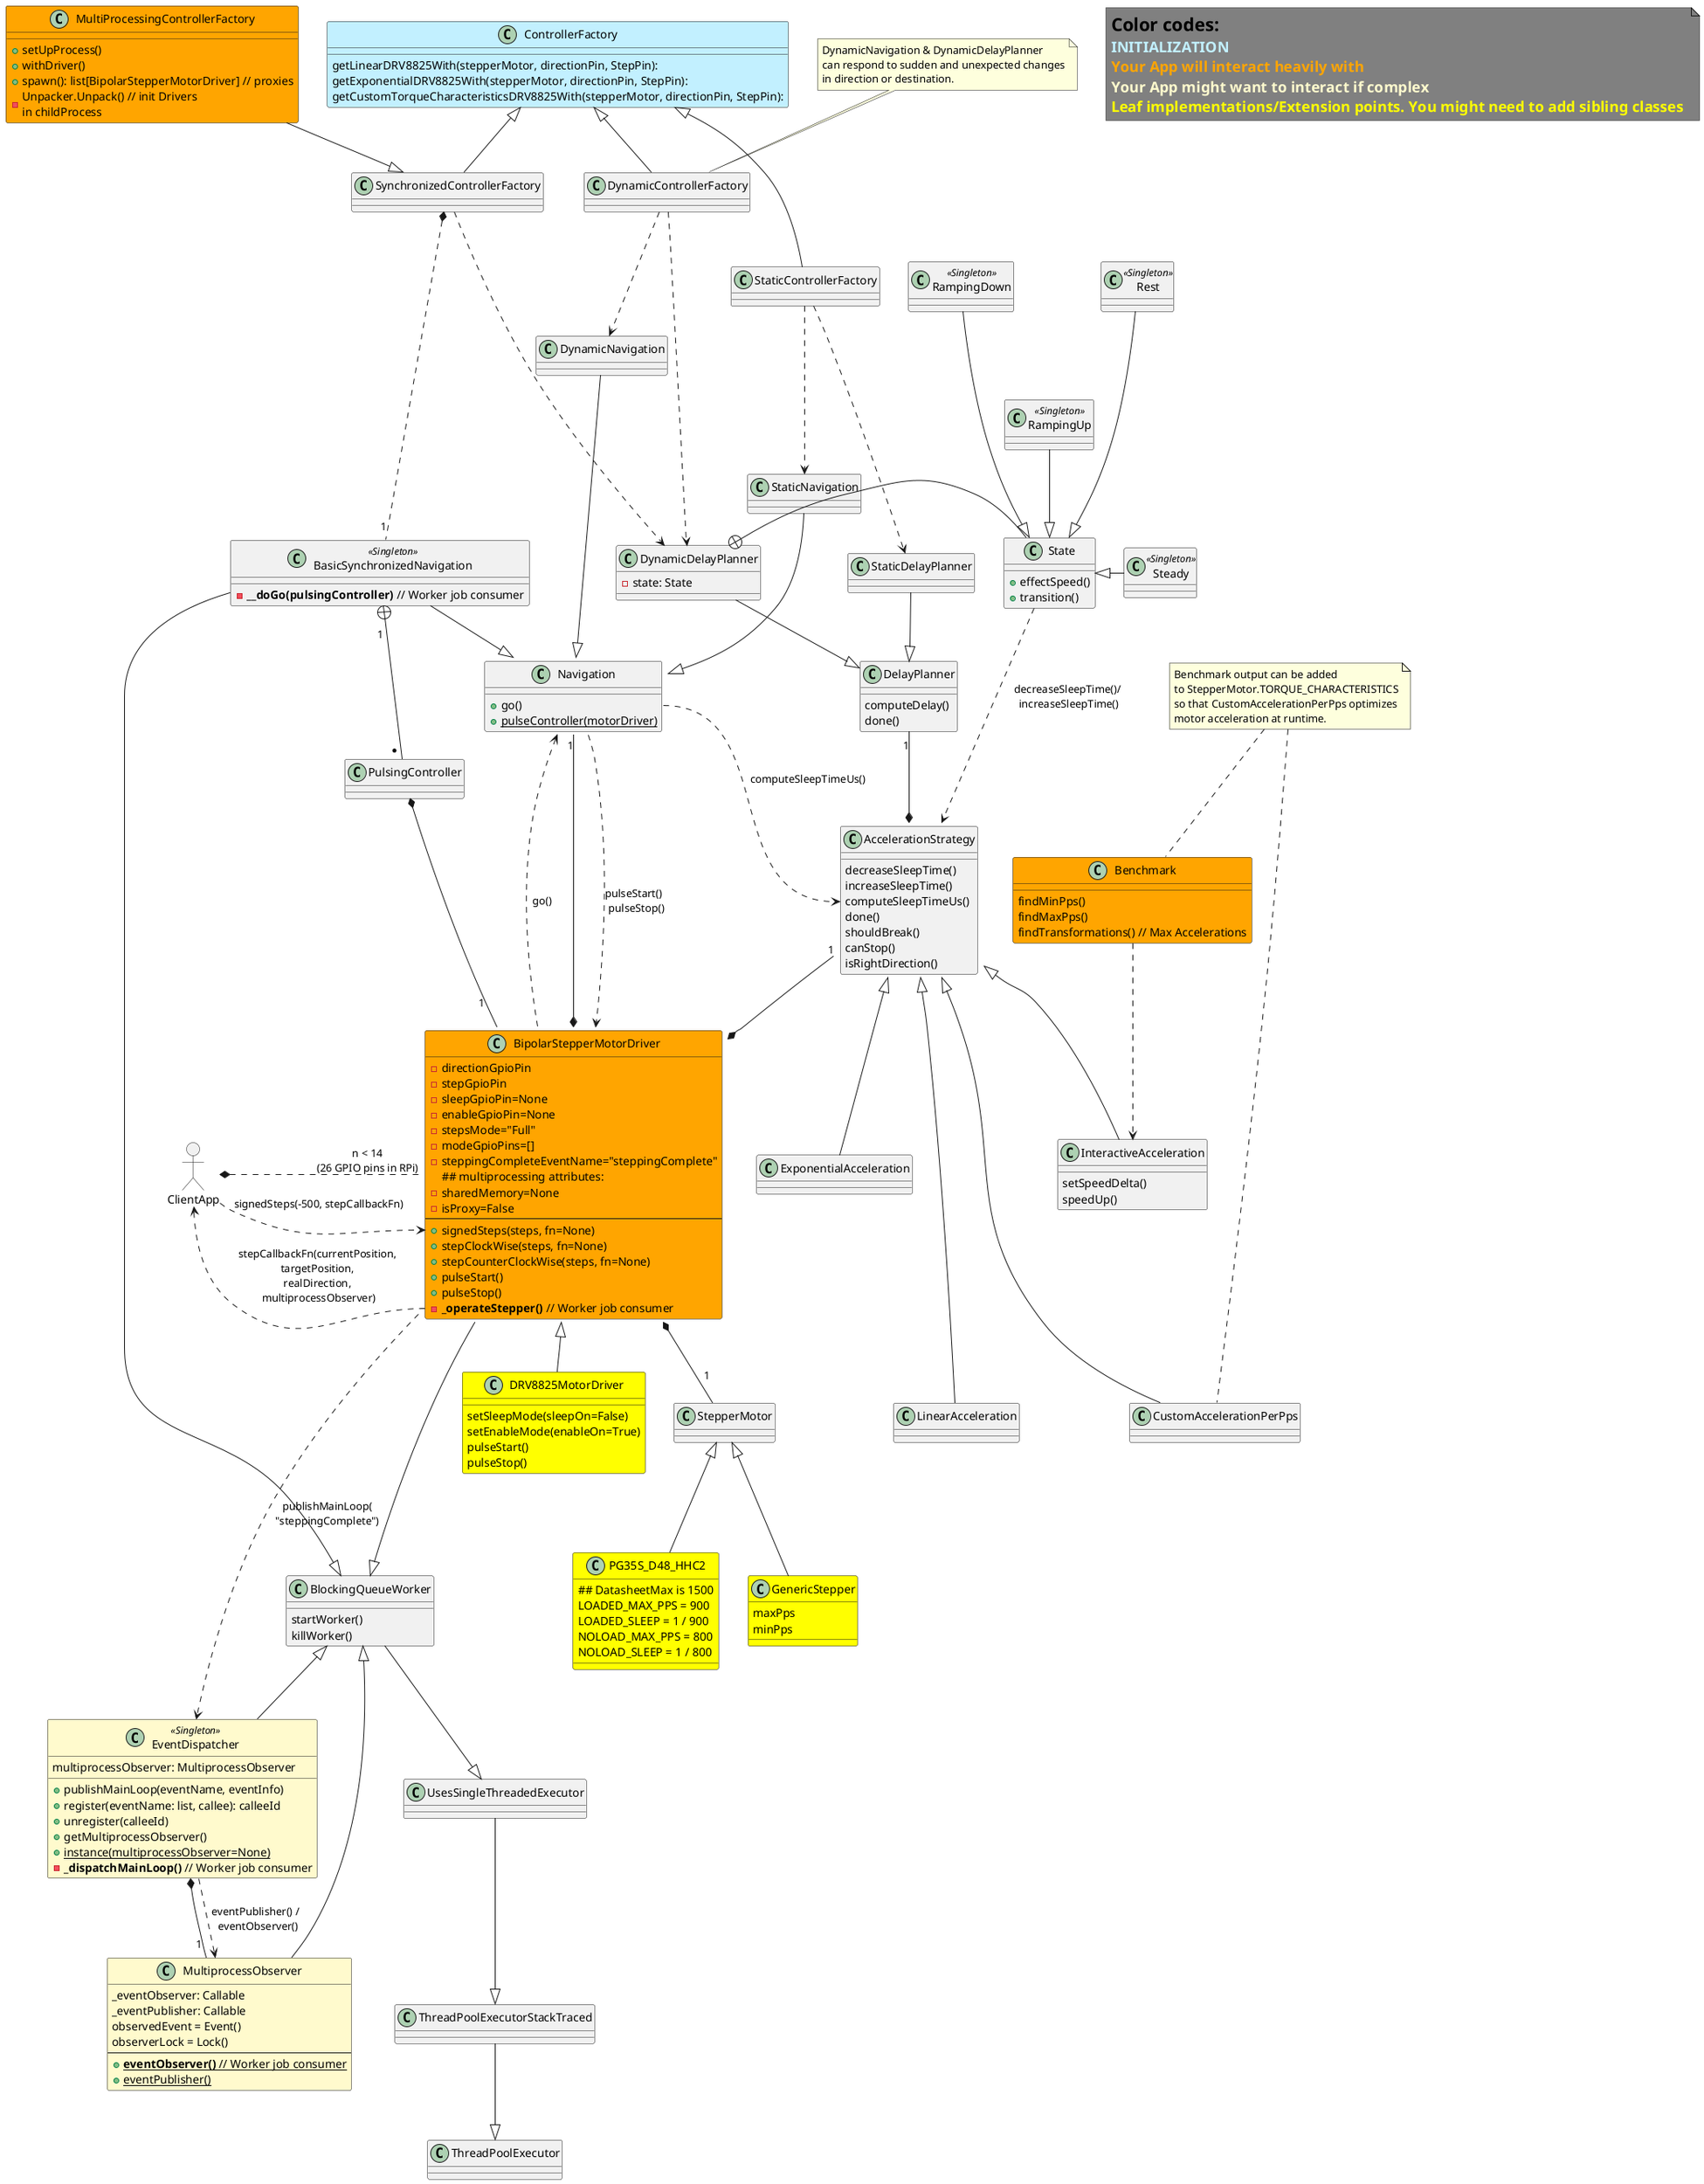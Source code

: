 @startuml

note as N3  #grey
<size:22>**Color codes:**
<size:18><color APPLICATION >**INITIALIZATION** </color>
<size:18><color orange >**Your App will interact heavily with** </color>
<size:18><color LemonChiffon >**Your App might want to interact if complex** </color>
<size:18><color yellow >**Leaf implementations/Extension points. You might need to add sibling classes** </color>
end note

class BlockingQueueWorker {
    startWorker()
    killWorker()
}

class EventDispatcher <<Singleton>> #LemonChiffon {
multiprocessObserver: MultiprocessObserver
+ publishMainLoop(eventName, eventInfo)
+ register(eventName: list, callee): calleeId
+ unregister(calleeId)
+ getMultiprocessObserver()
+ {static} instance(multiprocessObserver=None)
- **_dispatchMainLoop()** // Worker job consumer
}

class MultiprocessObserver #LemonChiffon {
_eventObserver: Callable
_eventPublisher: Callable
observedEvent = Event()
observerLock = Lock()
--
+ {static} **eventObserver()** // Worker job consumer
+ {static} eventPublisher()
}
class UsesSingleThreadedExecutor
class ThreadPoolExecutorStackTraced

class ControllerFactory #APPLICATION {
    getLinearDRV8825With(stepperMotor, directionPin, StepPin):
    getExponentialDRV8825With(stepperMotor, directionPin, StepPin):
    getCustomTorqueCharacteristicsDRV8825With(stepperMotor, directionPin, StepPin):
}
class StaticControllerFactory
class DynamicControllerFactory
class MultiProcessingControllerFactory #Orange {
    +setUpProcess()
    +withDriver()
    +spawn(): list[BipolarStepperMotorDriver] // proxies
    -Unpacker.Unpack() // init Drivers \nin childProcess
}

class Navigation {
+ go()
+ {static} pulseController(motorDriver)
}
class StaticNavigation
class DynamicNavigation
class BasicSynchronizedNavigation <<Singleton>> {
- **__doGo(pulsingController)** // Worker job consumer
}

class Benchmark #Orange {
findMinPps()
findMaxPps()
findTransformations() // Max Accelerations
}

class BipolarStepperMotorDriver #Orange{
     - directionGpioPin
     - stepGpioPin
     - sleepGpioPin=None
     - enableGpioPin=None
     - stepsMode="Full"
     - modeGpioPins=[]
     - steppingCompleteEventName="steppingComplete"
     ## multiprocessing attributes:
     - sharedMemory=None
     - isProxy=False
     --
    + signedSteps(steps, fn=None)
    + stepClockWise(steps, fn=None)
    + stepCounterClockWise(steps, fn=None)
    + pulseStart()
    + pulseStop()
    - **_operateStepper()** // Worker job consumer
}

class DRV8825MotorDriver #Yellow {
setSleepMode(sleepOn=False)
setEnableMode(enableOn=True)
pulseStart()
pulseStop()
}

class StepperMotor
class PG35S_D48_HHC2 #Yellow {
    ## DatasheetMax is 1500
    LOADED_MAX_PPS = 900
    LOADED_SLEEP = 1 / 900
    NOLOAD_MAX_PPS = 800
    NOLOAD_SLEEP = 1 / 800
}

class GenericStepper #Yellow {
maxPps
minPps
}

class AccelerationStrategy {
    decreaseSleepTime()
    increaseSleepTime()
    computeSleepTimeUs()
    done()
    shouldBreak()
    canStop()
    isRightDirection()
}

class LinearAcceleration
class ExponentialAcceleration
class CustomAccelerationPerPps
class InteractiveAcceleration{
setSpeedDelta()
speedUp()
}

class DelayPlanner {
    computeDelay()
    done()
}

class StaticDelayPlanner
class DynamicDelayPlanner {
    - state: State
}
class State {
    + effectSpeed()
    + transition()
}
class Rest <<Singleton>>
class RampingUp <<Singleton>>
class RampingDown <<Singleton>>
class Steady <<Singleton>>

mix_actor ClientApp

''' structure
ThreadPoolExecutorStackTraced --|> ThreadPoolExecutor
UsesSingleThreadedExecutor --|> ThreadPoolExecutorStackTraced
BlockingQueueWorker --|> UsesSingleThreadedExecutor
BipolarStepperMotorDriver ---|> BlockingQueueWorker
EventDispatcher -up-|> BlockingQueueWorker

PG35S_D48_HHC2 -up-|> StepperMotor
GenericStepper -up-|> StepperMotor

StaticControllerFactory -up-|> ControllerFactory
DynamicControllerFactory -up-|> ControllerFactory
SynchronizedControllerFactory -up-|> ControllerFactory
MultiProcessingControllerFactory -down-|> SynchronizedControllerFactory

DRV8825MotorDriver -up-|> BipolarStepperMotorDriver

StaticDelayPlanner -down-|> DelayPlanner
DynamicDelayPlanner -down-|> DelayPlanner
DynamicDelayPlanner +-right- State

Rest -down--|> State
RampingUp -down-|> State
RampingDown -down--|> State
Steady -left-|> State

StaticNavigation -down-|> Navigation
DynamicNavigation -down-|> Navigation
BasicSynchronizedNavigation -down-|> Navigation
BasicSynchronizedNavigation -down-|> BlockingQueueWorker
MultiprocessObserver -up-|> BlockingQueueWorker
MultiprocessObserver "1 " -up-* EventDispatcher

LinearAcceleration -up--|> AccelerationStrategy
ExponentialAcceleration -up-|> AccelerationStrategy
CustomAccelerationPerPps -up--|> AccelerationStrategy
InteractiveAcceleration -up-|> AccelerationStrategy
BasicSynchronizedNavigation "\n    1" +-- "*  " PulsingController
PulsingController *-- "1    \n" BipolarStepperMotorDriver

''' Relations
EventDispatcher .down.> MultiprocessObserver : eventPublisher() / \n eventObserver()
BipolarStepperMotorDriver *-left-  "1" Navigation
BipolarStepperMotorDriver *-up-  "1" AccelerationStrategy
BipolarStepperMotorDriver *-down- " 1\n"  StepperMotor

Navigation::go .down.> AccelerationStrategy::computeSleepTimeUs : computeSleepTimeUs()
Navigation .down.> BipolarStepperMotorDriver : pulseStart() \n pulseStop()
Navigation <.down. BipolarStepperMotorDriver : go()

AccelerationStrategy *-up- "1" DelayPlanner

State ..> AccelerationStrategy : decreaseSleepTime()/\n increaseSleepTime()

Benchmark ..> InteractiveAcceleration

StaticControllerFactory .down..> StaticDelayPlanner
StaticControllerFactory .down.> StaticNavigation

DynamicControllerFactory .down...> DynamicDelayPlanner
DynamicControllerFactory .down.> DynamicNavigation

SynchronizedControllerFactory .down...> DynamicDelayPlanner
SynchronizedControllerFactory *.down. "1"  BasicSynchronizedNavigation

BipolarStepperMotorDriver .down.> EventDispatcher : publishMainLoop(\n"steppingComplete")

ClientApp *.right.. "n < 14\n(26 GPIO pins in RPi)" BipolarStepperMotorDriver
ClientApp .right.> BipolarStepperMotorDriver::signedSteps : signedSteps(-500, stepCallbackFn)
ClientApp <.right. BipolarStepperMotorDriver::operateStepper : stepCallbackFn(currentPosition, \ntargetPosition, \nrealDirection, \nmultiprocessObserver)


''' Notes
note as N1
Benchmark output can be added
to StepperMotor.TORQUE_CHARACTERISTICS
so that CustomAccelerationPerPps optimizes
motor acceleration at runtime.
end note

note as N2
DynamicNavigation & DynamicDelayPlanner
can respond to sudden and unexpected changes
in direction or destination.
end note

N1 .. Benchmark
N1 .. CustomAccelerationPerPps

N2 .. DynamicControllerFactory

@enduml

